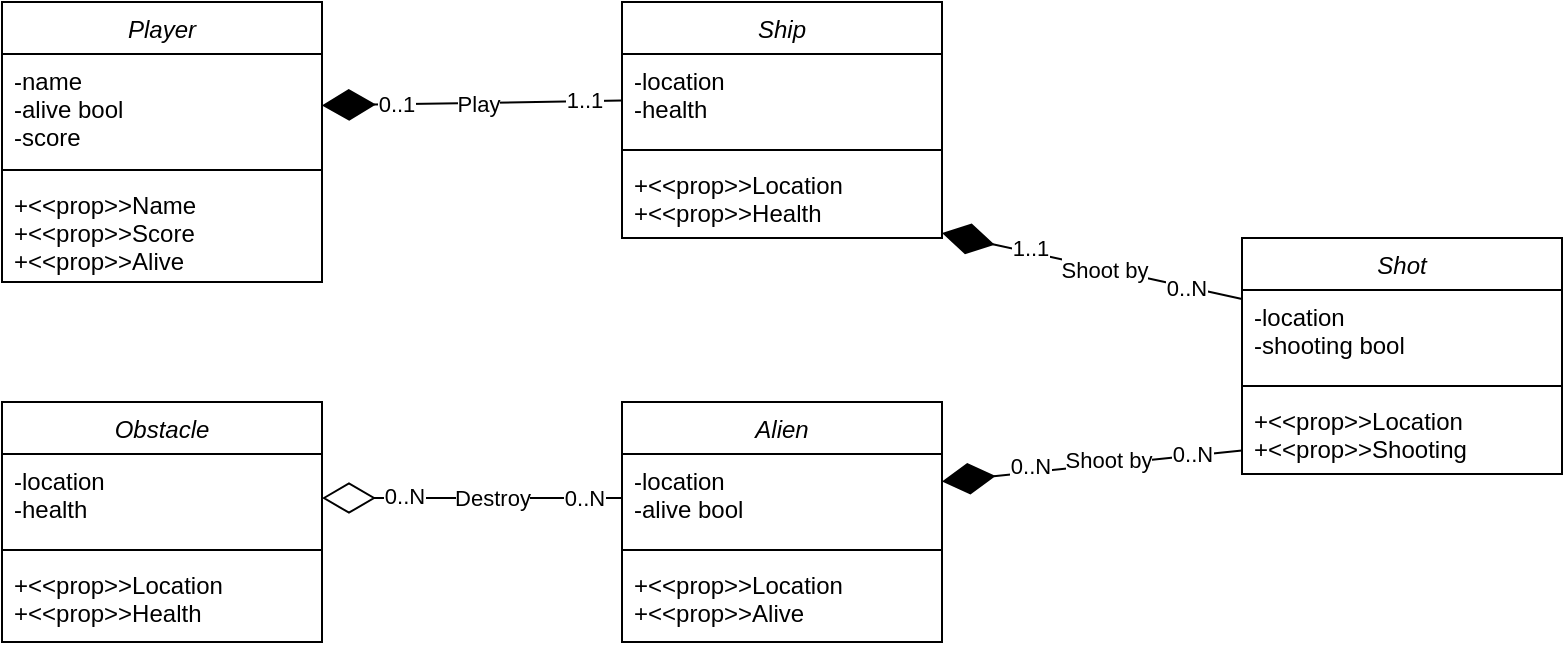 <mxfile version="20.3.6" type="device"><diagram id="C5RBs43oDa-KdzZeNtuy" name="Page-1"><mxGraphModel dx="981" dy="548" grid="1" gridSize="10" guides="1" tooltips="1" connect="1" arrows="1" fold="1" page="1" pageScale="1" pageWidth="827" pageHeight="1169" math="0" shadow="0"><root><mxCell id="WIyWlLk6GJQsqaUBKTNV-0"/><mxCell id="WIyWlLk6GJQsqaUBKTNV-1" parent="WIyWlLk6GJQsqaUBKTNV-0"/><mxCell id="zkfFHV4jXpPFQw0GAbJ--0" value="Alien" style="swimlane;fontStyle=2;align=center;verticalAlign=top;childLayout=stackLayout;horizontal=1;startSize=26;horizontalStack=0;resizeParent=1;resizeLast=0;collapsible=1;marginBottom=0;rounded=0;shadow=0;strokeWidth=1;" parent="WIyWlLk6GJQsqaUBKTNV-1" vertex="1"><mxGeometry x="350" y="240" width="160" height="120" as="geometry"><mxRectangle x="520" y="300" width="160" height="26" as="alternateBounds"/></mxGeometry></mxCell><mxCell id="zkfFHV4jXpPFQw0GAbJ--1" value="-location&#10;-alive bool" style="text;align=left;verticalAlign=top;spacingLeft=4;spacingRight=4;overflow=hidden;rotatable=0;points=[[0,0.5],[1,0.5]];portConstraint=eastwest;" parent="zkfFHV4jXpPFQw0GAbJ--0" vertex="1"><mxGeometry y="26" width="160" height="44" as="geometry"/></mxCell><mxCell id="zkfFHV4jXpPFQw0GAbJ--4" value="" style="line;html=1;strokeWidth=1;align=left;verticalAlign=middle;spacingTop=-1;spacingLeft=3;spacingRight=3;rotatable=0;labelPosition=right;points=[];portConstraint=eastwest;" parent="zkfFHV4jXpPFQw0GAbJ--0" vertex="1"><mxGeometry y="70" width="160" height="8" as="geometry"/></mxCell><mxCell id="zkfFHV4jXpPFQw0GAbJ--5" value="+&lt;&lt;prop&gt;&gt;Location&#10;+&lt;&lt;prop&gt;&gt;Alive&#10;" style="text;align=left;verticalAlign=top;spacingLeft=4;spacingRight=4;overflow=hidden;rotatable=0;points=[[0,0.5],[1,0.5]];portConstraint=eastwest;" parent="zkfFHV4jXpPFQw0GAbJ--0" vertex="1"><mxGeometry y="78" width="160" height="42" as="geometry"/></mxCell><mxCell id="s7vQtXUqRUgbPKnVKhHF-0" value="Player" style="swimlane;fontStyle=2;align=center;verticalAlign=top;childLayout=stackLayout;horizontal=1;startSize=26;horizontalStack=0;resizeParent=1;resizeLast=0;collapsible=1;marginBottom=0;rounded=0;shadow=0;strokeWidth=1;" parent="WIyWlLk6GJQsqaUBKTNV-1" vertex="1"><mxGeometry x="40" y="40" width="160" height="140" as="geometry"><mxRectangle x="320" y="300" width="160" height="26" as="alternateBounds"/></mxGeometry></mxCell><mxCell id="s7vQtXUqRUgbPKnVKhHF-1" value="-name&#10;-alive bool&#10;-score" style="text;align=left;verticalAlign=top;spacingLeft=4;spacingRight=4;overflow=hidden;rotatable=0;points=[[0,0.5],[1,0.5]];portConstraint=eastwest;" parent="s7vQtXUqRUgbPKnVKhHF-0" vertex="1"><mxGeometry y="26" width="160" height="54" as="geometry"/></mxCell><mxCell id="s7vQtXUqRUgbPKnVKhHF-2" value="" style="line;html=1;strokeWidth=1;align=left;verticalAlign=middle;spacingTop=-1;spacingLeft=3;spacingRight=3;rotatable=0;labelPosition=right;points=[];portConstraint=eastwest;" parent="s7vQtXUqRUgbPKnVKhHF-0" vertex="1"><mxGeometry y="80" width="160" height="8" as="geometry"/></mxCell><mxCell id="s7vQtXUqRUgbPKnVKhHF-3" value="+&lt;&lt;prop&gt;&gt;Name&#10;+&lt;&lt;prop&gt;&gt;Score&#10;+&lt;&lt;prop&gt;&gt;Alive" style="text;align=left;verticalAlign=top;spacingLeft=4;spacingRight=4;overflow=hidden;rotatable=0;points=[[0,0.5],[1,0.5]];portConstraint=eastwest;" parent="s7vQtXUqRUgbPKnVKhHF-0" vertex="1"><mxGeometry y="88" width="160" height="52" as="geometry"/></mxCell><mxCell id="s7vQtXUqRUgbPKnVKhHF-5" value="Obstacle" style="swimlane;fontStyle=2;align=center;verticalAlign=top;childLayout=stackLayout;horizontal=1;startSize=26;horizontalStack=0;resizeParent=1;resizeLast=0;collapsible=1;marginBottom=0;rounded=0;shadow=0;strokeWidth=1;" parent="WIyWlLk6GJQsqaUBKTNV-1" vertex="1"><mxGeometry x="40" y="240" width="160" height="120" as="geometry"><mxRectangle x="230" y="140" width="160" height="26" as="alternateBounds"/></mxGeometry></mxCell><mxCell id="s7vQtXUqRUgbPKnVKhHF-6" value="-location&#10;-health" style="text;align=left;verticalAlign=top;spacingLeft=4;spacingRight=4;overflow=hidden;rotatable=0;points=[[0,0.5],[1,0.5]];portConstraint=eastwest;" parent="s7vQtXUqRUgbPKnVKhHF-5" vertex="1"><mxGeometry y="26" width="160" height="44" as="geometry"/></mxCell><mxCell id="s7vQtXUqRUgbPKnVKhHF-7" value="" style="line;html=1;strokeWidth=1;align=left;verticalAlign=middle;spacingTop=-1;spacingLeft=3;spacingRight=3;rotatable=0;labelPosition=right;points=[];portConstraint=eastwest;" parent="s7vQtXUqRUgbPKnVKhHF-5" vertex="1"><mxGeometry y="70" width="160" height="8" as="geometry"/></mxCell><mxCell id="s7vQtXUqRUgbPKnVKhHF-8" value="+&lt;&lt;prop&gt;&gt;Location&#10;+&lt;&lt;prop&gt;&gt;Health" style="text;align=left;verticalAlign=top;spacingLeft=4;spacingRight=4;overflow=hidden;rotatable=0;points=[[0,0.5],[1,0.5]];portConstraint=eastwest;" parent="s7vQtXUqRUgbPKnVKhHF-5" vertex="1"><mxGeometry y="78" width="160" height="40" as="geometry"/></mxCell><mxCell id="s7vQtXUqRUgbPKnVKhHF-9" value="Ship" style="swimlane;fontStyle=2;align=center;verticalAlign=top;childLayout=stackLayout;horizontal=1;startSize=26;horizontalStack=0;resizeParent=1;resizeLast=0;collapsible=1;marginBottom=0;rounded=0;shadow=0;strokeWidth=1;" parent="WIyWlLk6GJQsqaUBKTNV-1" vertex="1"><mxGeometry x="350" y="40" width="160" height="118" as="geometry"><mxRectangle x="230" y="140" width="160" height="26" as="alternateBounds"/></mxGeometry></mxCell><mxCell id="s7vQtXUqRUgbPKnVKhHF-10" value="-location&#10;-health" style="text;align=left;verticalAlign=top;spacingLeft=4;spacingRight=4;overflow=hidden;rotatable=0;points=[[0,0.5],[1,0.5]];portConstraint=eastwest;" parent="s7vQtXUqRUgbPKnVKhHF-9" vertex="1"><mxGeometry y="26" width="160" height="44" as="geometry"/></mxCell><mxCell id="s7vQtXUqRUgbPKnVKhHF-11" value="" style="line;html=1;strokeWidth=1;align=left;verticalAlign=middle;spacingTop=-1;spacingLeft=3;spacingRight=3;rotatable=0;labelPosition=right;points=[];portConstraint=eastwest;" parent="s7vQtXUqRUgbPKnVKhHF-9" vertex="1"><mxGeometry y="70" width="160" height="8" as="geometry"/></mxCell><mxCell id="s7vQtXUqRUgbPKnVKhHF-12" value="+&lt;&lt;prop&gt;&gt;Location&#10;+&lt;&lt;prop&gt;&gt;Health" style="text;align=left;verticalAlign=top;spacingLeft=4;spacingRight=4;overflow=hidden;rotatable=0;points=[[0,0.5],[1,0.5]];portConstraint=eastwest;" parent="s7vQtXUqRUgbPKnVKhHF-9" vertex="1"><mxGeometry y="78" width="160" height="40" as="geometry"/></mxCell><mxCell id="s7vQtXUqRUgbPKnVKhHF-42" value="Shot" style="swimlane;fontStyle=2;align=center;verticalAlign=top;childLayout=stackLayout;horizontal=1;startSize=26;horizontalStack=0;resizeParent=1;resizeLast=0;collapsible=1;marginBottom=0;rounded=0;shadow=0;strokeWidth=1;" parent="WIyWlLk6GJQsqaUBKTNV-1" vertex="1"><mxGeometry x="660" y="158" width="160" height="118" as="geometry"><mxRectangle x="230" y="140" width="160" height="26" as="alternateBounds"/></mxGeometry></mxCell><mxCell id="s7vQtXUqRUgbPKnVKhHF-43" value="-location&#10;-shooting bool" style="text;align=left;verticalAlign=top;spacingLeft=4;spacingRight=4;overflow=hidden;rotatable=0;points=[[0,0.5],[1,0.5]];portConstraint=eastwest;" parent="s7vQtXUqRUgbPKnVKhHF-42" vertex="1"><mxGeometry y="26" width="160" height="44" as="geometry"/></mxCell><mxCell id="s7vQtXUqRUgbPKnVKhHF-44" value="" style="line;html=1;strokeWidth=1;align=left;verticalAlign=middle;spacingTop=-1;spacingLeft=3;spacingRight=3;rotatable=0;labelPosition=right;points=[];portConstraint=eastwest;" parent="s7vQtXUqRUgbPKnVKhHF-42" vertex="1"><mxGeometry y="70" width="160" height="8" as="geometry"/></mxCell><mxCell id="s7vQtXUqRUgbPKnVKhHF-45" value="+&lt;&lt;prop&gt;&gt;Location&#10;+&lt;&lt;prop&gt;&gt;Shooting" style="text;align=left;verticalAlign=top;spacingLeft=4;spacingRight=4;overflow=hidden;rotatable=0;points=[[0,0.5],[1,0.5]];portConstraint=eastwest;" parent="s7vQtXUqRUgbPKnVKhHF-42" vertex="1"><mxGeometry y="78" width="160" height="40" as="geometry"/></mxCell><mxCell id="lvXZsOmCVBL3G1-_hrhU-0" value="" style="endArrow=diamondThin;endFill=0;endSize=24;html=1;rounded=0;" edge="1" parent="WIyWlLk6GJQsqaUBKTNV-1" source="zkfFHV4jXpPFQw0GAbJ--1" target="s7vQtXUqRUgbPKnVKhHF-6"><mxGeometry width="160" relative="1" as="geometry"><mxPoint x="400" y="420" as="sourcePoint"/><mxPoint x="250" y="420" as="targetPoint"/></mxGeometry></mxCell><mxCell id="lvXZsOmCVBL3G1-_hrhU-1" value="Destroy" style="edgeLabel;html=1;align=center;verticalAlign=middle;resizable=0;points=[];" vertex="1" connectable="0" parent="lvXZsOmCVBL3G1-_hrhU-0"><mxGeometry x="-0.133" relative="1" as="geometry"><mxPoint as="offset"/></mxGeometry></mxCell><mxCell id="lvXZsOmCVBL3G1-_hrhU-2" value="0..N" style="edgeLabel;html=1;align=center;verticalAlign=middle;resizable=0;points=[];" vertex="1" connectable="0" parent="lvXZsOmCVBL3G1-_hrhU-0"><mxGeometry x="-0.741" relative="1" as="geometry"><mxPoint as="offset"/></mxGeometry></mxCell><mxCell id="lvXZsOmCVBL3G1-_hrhU-3" value="0..N" style="edgeLabel;html=1;align=center;verticalAlign=middle;resizable=0;points=[];" vertex="1" connectable="0" parent="lvXZsOmCVBL3G1-_hrhU-0"><mxGeometry x="0.459" y="-1" relative="1" as="geometry"><mxPoint as="offset"/></mxGeometry></mxCell><mxCell id="lvXZsOmCVBL3G1-_hrhU-20" value="" style="endArrow=diamondThin;endFill=1;endSize=24;html=1;rounded=0;" edge="1" parent="WIyWlLk6GJQsqaUBKTNV-1" source="s7vQtXUqRUgbPKnVKhHF-10" target="s7vQtXUqRUgbPKnVKhHF-1"><mxGeometry width="160" relative="1" as="geometry"><mxPoint x="372" y="179" as="sourcePoint"/><mxPoint x="212" y="179" as="targetPoint"/></mxGeometry></mxCell><mxCell id="lvXZsOmCVBL3G1-_hrhU-21" value="Play" style="edgeLabel;html=1;align=center;verticalAlign=middle;resizable=0;points=[];" vertex="1" connectable="0" parent="lvXZsOmCVBL3G1-_hrhU-20"><mxGeometry x="-0.042" relative="1" as="geometry"><mxPoint as="offset"/></mxGeometry></mxCell><mxCell id="lvXZsOmCVBL3G1-_hrhU-22" value="1..1" style="edgeLabel;html=1;align=center;verticalAlign=middle;resizable=0;points=[];" vertex="1" connectable="0" parent="lvXZsOmCVBL3G1-_hrhU-20"><mxGeometry x="-0.738" y="-1" relative="1" as="geometry"><mxPoint as="offset"/></mxGeometry></mxCell><mxCell id="lvXZsOmCVBL3G1-_hrhU-23" value="0..1" style="edgeLabel;html=1;align=center;verticalAlign=middle;resizable=0;points=[];" vertex="1" connectable="0" parent="lvXZsOmCVBL3G1-_hrhU-20"><mxGeometry x="0.512" relative="1" as="geometry"><mxPoint as="offset"/></mxGeometry></mxCell><mxCell id="lvXZsOmCVBL3G1-_hrhU-25" value="" style="endArrow=diamondThin;endFill=1;endSize=24;html=1;rounded=0;" edge="1" parent="WIyWlLk6GJQsqaUBKTNV-1" source="s7vQtXUqRUgbPKnVKhHF-43" target="s7vQtXUqRUgbPKnVKhHF-12"><mxGeometry width="160" relative="1" as="geometry"><mxPoint x="560" y="190" as="sourcePoint"/><mxPoint x="410" y="190" as="targetPoint"/></mxGeometry></mxCell><mxCell id="lvXZsOmCVBL3G1-_hrhU-27" value="Shoot by" style="edgeLabel;html=1;align=center;verticalAlign=middle;resizable=0;points=[];" vertex="1" connectable="0" parent="lvXZsOmCVBL3G1-_hrhU-25"><mxGeometry x="-0.08" relative="1" as="geometry"><mxPoint as="offset"/></mxGeometry></mxCell><mxCell id="lvXZsOmCVBL3G1-_hrhU-29" value="0..N" style="edgeLabel;html=1;align=center;verticalAlign=middle;resizable=0;points=[];" vertex="1" connectable="0" parent="lvXZsOmCVBL3G1-_hrhU-25"><mxGeometry x="-0.621" y="1" relative="1" as="geometry"><mxPoint as="offset"/></mxGeometry></mxCell><mxCell id="lvXZsOmCVBL3G1-_hrhU-30" value="1..1" style="edgeLabel;html=1;align=center;verticalAlign=middle;resizable=0;points=[];" vertex="1" connectable="0" parent="lvXZsOmCVBL3G1-_hrhU-25"><mxGeometry x="0.423" y="-2" relative="1" as="geometry"><mxPoint as="offset"/></mxGeometry></mxCell><mxCell id="lvXZsOmCVBL3G1-_hrhU-26" value="" style="endArrow=diamondThin;endFill=1;endSize=24;html=1;rounded=0;" edge="1" parent="WIyWlLk6GJQsqaUBKTNV-1" source="s7vQtXUqRUgbPKnVKhHF-45" target="zkfFHV4jXpPFQw0GAbJ--1"><mxGeometry width="160" relative="1" as="geometry"><mxPoint x="560" y="216.71" as="sourcePoint"/><mxPoint x="410" y="216.71" as="targetPoint"/></mxGeometry></mxCell><mxCell id="lvXZsOmCVBL3G1-_hrhU-28" value="Shoot by" style="edgeLabel;html=1;align=center;verticalAlign=middle;resizable=0;points=[];" vertex="1" connectable="0" parent="lvXZsOmCVBL3G1-_hrhU-26"><mxGeometry x="-0.103" y="-2" relative="1" as="geometry"><mxPoint as="offset"/></mxGeometry></mxCell><mxCell id="lvXZsOmCVBL3G1-_hrhU-31" value="0..N" style="edgeLabel;html=1;align=center;verticalAlign=middle;resizable=0;points=[];" vertex="1" connectable="0" parent="lvXZsOmCVBL3G1-_hrhU-26"><mxGeometry x="0.415" y="-3" relative="1" as="geometry"><mxPoint as="offset"/></mxGeometry></mxCell><mxCell id="lvXZsOmCVBL3G1-_hrhU-32" value="0..N" style="edgeLabel;html=1;align=center;verticalAlign=middle;resizable=0;points=[];" vertex="1" connectable="0" parent="lvXZsOmCVBL3G1-_hrhU-26"><mxGeometry x="-0.667" y="-1" relative="1" as="geometry"><mxPoint as="offset"/></mxGeometry></mxCell></root></mxGraphModel></diagram></mxfile>
